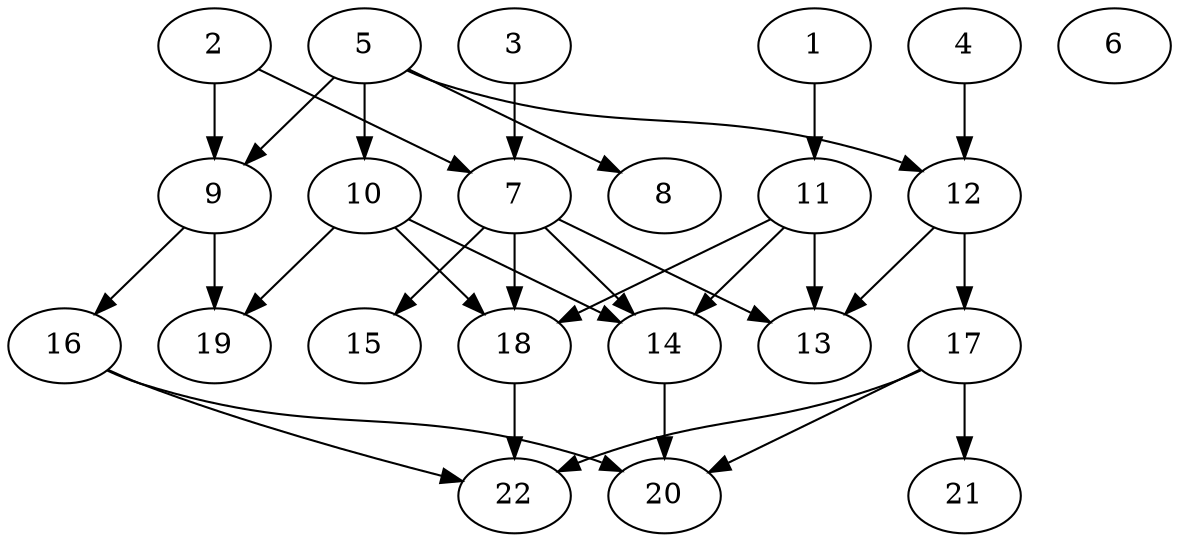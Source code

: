 // DAG (tier=2-normal, mode=data, n=22, ccr=0.404, fat=0.585, density=0.438, regular=0.405, jump=0.171, mindata=2097152, maxdata=16777216)
// DAG automatically generated by daggen at Sun Aug 24 16:33:33 2025
// /home/ermia/Project/Environments/daggen/bin/daggen --dot --ccr 0.404 --fat 0.585 --regular 0.405 --density 0.438 --jump 0.171 --mindata 2097152 --maxdata 16777216 -n 22 
digraph G {
  1 [size="4078722845084429058048", alpha="0.04", expect_size="2039361422542214529024"]
  1 -> 11 [size ="2042236892086272"]
  2 [size="3427154619500314624", alpha="0.18", expect_size="1713577309750157312"]
  2 -> 7 [size ="1273863216300032"]
  2 -> 9 [size ="1273863216300032"]
  3 [size="709747564858409222144", alpha="0.16", expect_size="354873782429204611072"]
  3 -> 7 [size ="636540334112768"]
  4 [size="3141346842599292416", alpha="0.01", expect_size="1570673421299646208"]
  4 -> 12 [size ="1101881585696768"]
  5 [size="201582998515324289024", alpha="0.15", expect_size="100791499257662144512"]
  5 -> 8 [size ="275037928030208"]
  5 -> 9 [size ="275037928030208"]
  5 -> 10 [size ="275037928030208"]
  5 -> 12 [size ="275037928030208"]
  6 [size="180599732664532992000", alpha="0.05", expect_size="90299866332266496000"]
  7 [size="3065995944940925878272", alpha="0.07", expect_size="1532997972470462939136"]
  7 -> 13 [size ="1688383260721152"]
  7 -> 14 [size ="1688383260721152"]
  7 -> 15 [size ="1688383260721152"]
  7 -> 18 [size ="1688383260721152"]
  8 [size="1841815507055505", alpha="0.20", expect_size="920907753527752"]
  9 [size="2232572388718119936", alpha="0.08", expect_size="1116286194359059968"]
  9 -> 16 [size ="1157955068100608"]
  9 -> 19 [size ="1157955068100608"]
  10 [size="30129245418682796", alpha="0.19", expect_size="15064622709341398"]
  10 -> 14 [size ="635955883016192"]
  10 -> 18 [size ="635955883016192"]
  10 -> 19 [size ="635955883016192"]
  11 [size="4538886815402600431616", alpha="0.13", expect_size="2269443407701300215808"]
  11 -> 13 [size ="2193088827097088"]
  11 -> 14 [size ="2193088827097088"]
  11 -> 18 [size ="2193088827097088"]
  12 [size="45800326274289238016", alpha="0.07", expect_size="22900163137144619008"]
  12 -> 13 [size ="102408428453888"]
  12 -> 17 [size ="102408428453888"]
  13 [size="783345135912479872", alpha="0.01", expect_size="391672567956239936"]
  14 [size="318909886373824561152", alpha="0.03", expect_size="159454943186912280576"]
  14 -> 20 [size ="373423784067072"]
  15 [size="5595963427083858", alpha="0.03", expect_size="2797981713541929"]
  16 [size="241564618145209248", alpha="0.19", expect_size="120782309072604624"]
  16 -> 20 [size ="294885080956928"]
  16 -> 22 [size ="294885080956928"]
  17 [size="1777147975470376448", alpha="0.05", expect_size="888573987735188224"]
  17 -> 20 [size ="1438909749788672"]
  17 -> 21 [size ="1438909749788672"]
  17 -> 22 [size ="1438909749788672"]
  18 [size="2178376760482634", alpha="0.00", expect_size="1089188380241317"]
  18 -> 22 [size ="49167653142528"]
  19 [size="89671996675296944", alpha="0.18", expect_size="44835998337648472"]
  20 [size="2593888101971948", alpha="0.18", expect_size="1296944050985974"]
  21 [size="14858533166250968", alpha="0.14", expect_size="7429266583125484"]
  22 [size="3960679016477149364224", alpha="0.01", expect_size="1980339508238574682112"]
}